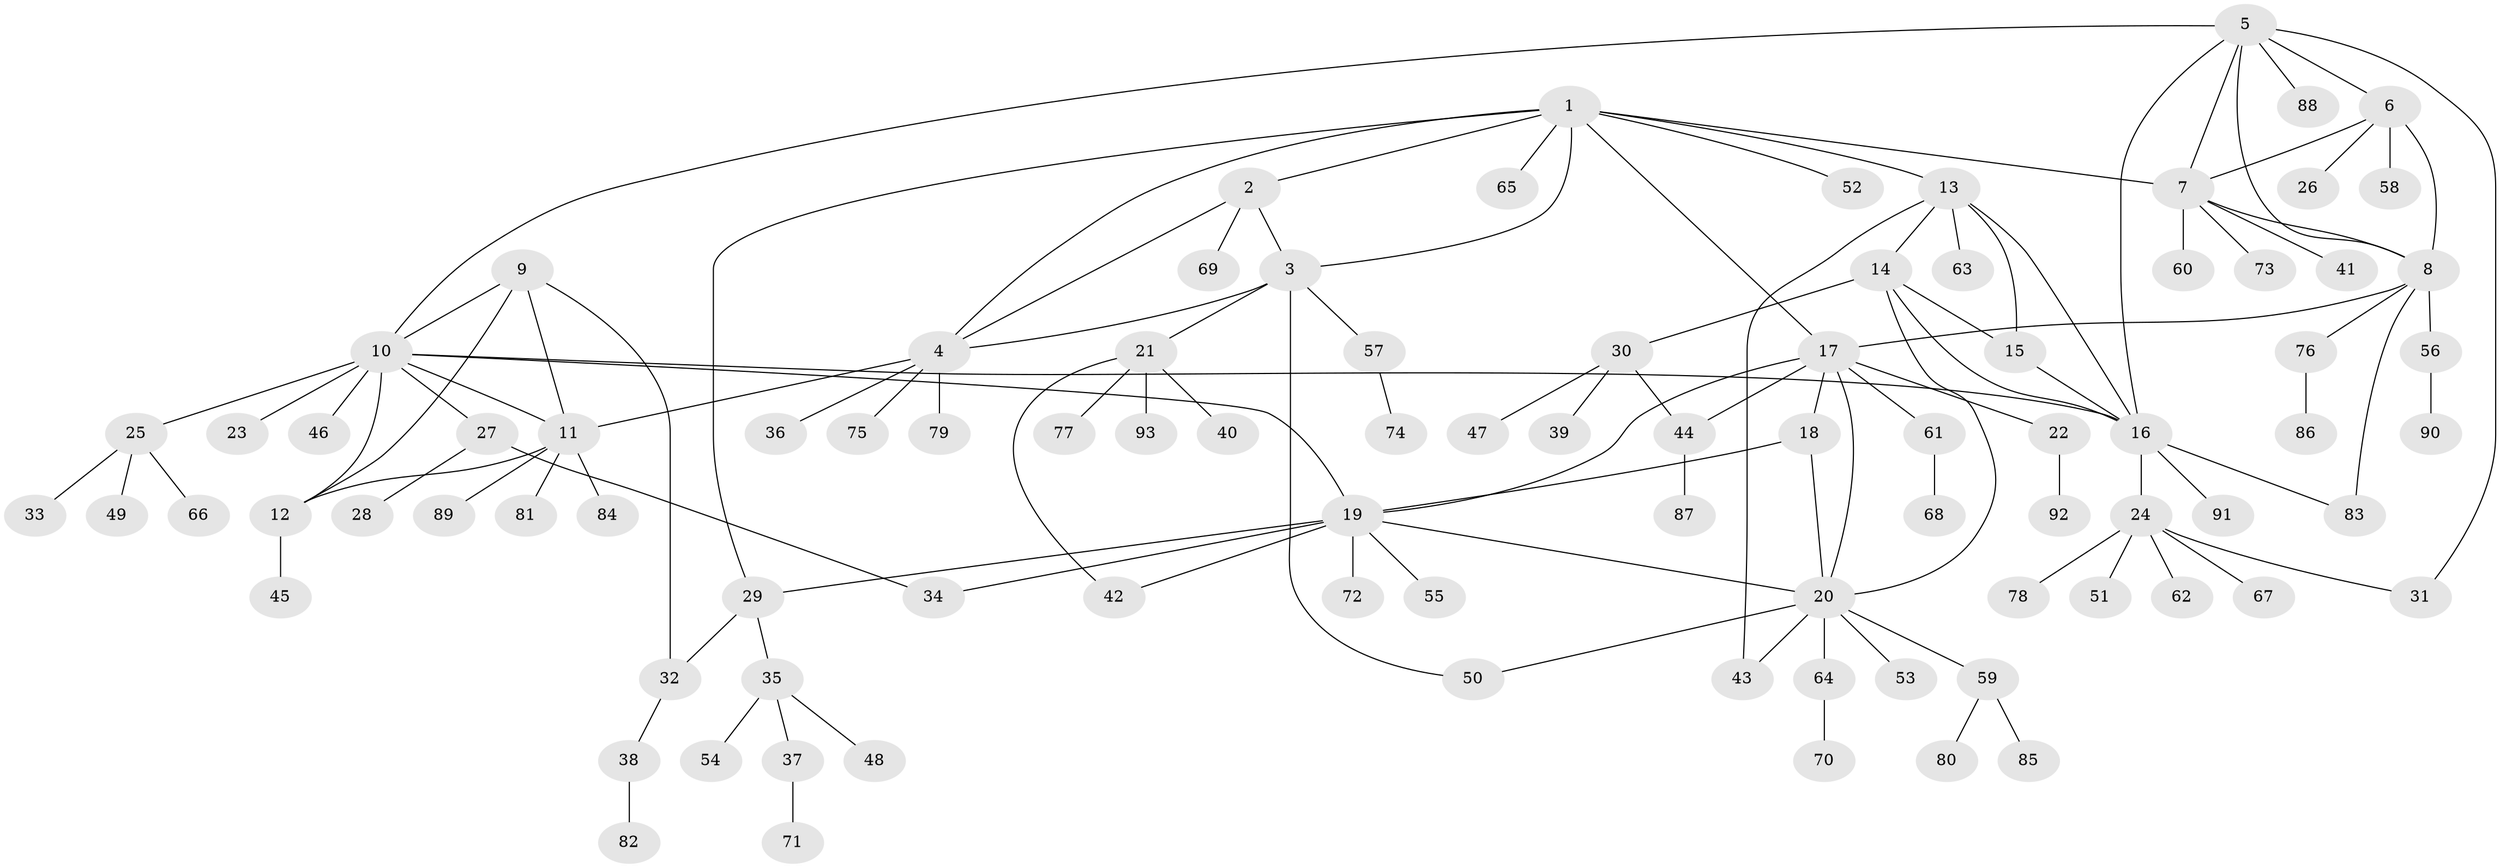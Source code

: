 // coarse degree distribution, {4: 0.02127659574468085, 5: 0.14893617021276595, 3: 0.14893617021276595, 8: 0.02127659574468085, 2: 0.0851063829787234, 7: 0.0851063829787234, 6: 0.06382978723404255, 1: 0.425531914893617}
// Generated by graph-tools (version 1.1) at 2025/37/03/04/25 23:37:33]
// undirected, 93 vertices, 122 edges
graph export_dot {
  node [color=gray90,style=filled];
  1;
  2;
  3;
  4;
  5;
  6;
  7;
  8;
  9;
  10;
  11;
  12;
  13;
  14;
  15;
  16;
  17;
  18;
  19;
  20;
  21;
  22;
  23;
  24;
  25;
  26;
  27;
  28;
  29;
  30;
  31;
  32;
  33;
  34;
  35;
  36;
  37;
  38;
  39;
  40;
  41;
  42;
  43;
  44;
  45;
  46;
  47;
  48;
  49;
  50;
  51;
  52;
  53;
  54;
  55;
  56;
  57;
  58;
  59;
  60;
  61;
  62;
  63;
  64;
  65;
  66;
  67;
  68;
  69;
  70;
  71;
  72;
  73;
  74;
  75;
  76;
  77;
  78;
  79;
  80;
  81;
  82;
  83;
  84;
  85;
  86;
  87;
  88;
  89;
  90;
  91;
  92;
  93;
  1 -- 2;
  1 -- 3;
  1 -- 4;
  1 -- 7;
  1 -- 13;
  1 -- 17;
  1 -- 29;
  1 -- 52;
  1 -- 65;
  2 -- 3;
  2 -- 4;
  2 -- 69;
  3 -- 4;
  3 -- 21;
  3 -- 50;
  3 -- 57;
  4 -- 11;
  4 -- 36;
  4 -- 75;
  4 -- 79;
  5 -- 6;
  5 -- 7;
  5 -- 8;
  5 -- 10;
  5 -- 16;
  5 -- 31;
  5 -- 88;
  6 -- 7;
  6 -- 8;
  6 -- 26;
  6 -- 58;
  7 -- 8;
  7 -- 41;
  7 -- 60;
  7 -- 73;
  8 -- 17;
  8 -- 56;
  8 -- 76;
  8 -- 83;
  9 -- 10;
  9 -- 11;
  9 -- 12;
  9 -- 32;
  10 -- 11;
  10 -- 12;
  10 -- 16;
  10 -- 19;
  10 -- 23;
  10 -- 25;
  10 -- 27;
  10 -- 46;
  11 -- 12;
  11 -- 81;
  11 -- 84;
  11 -- 89;
  12 -- 45;
  13 -- 14;
  13 -- 15;
  13 -- 16;
  13 -- 43;
  13 -- 63;
  14 -- 15;
  14 -- 16;
  14 -- 20;
  14 -- 30;
  15 -- 16;
  16 -- 24;
  16 -- 83;
  16 -- 91;
  17 -- 18;
  17 -- 19;
  17 -- 20;
  17 -- 22;
  17 -- 44;
  17 -- 61;
  18 -- 19;
  18 -- 20;
  19 -- 20;
  19 -- 29;
  19 -- 34;
  19 -- 42;
  19 -- 55;
  19 -- 72;
  20 -- 43;
  20 -- 50;
  20 -- 53;
  20 -- 59;
  20 -- 64;
  21 -- 40;
  21 -- 42;
  21 -- 77;
  21 -- 93;
  22 -- 92;
  24 -- 31;
  24 -- 51;
  24 -- 62;
  24 -- 67;
  24 -- 78;
  25 -- 33;
  25 -- 49;
  25 -- 66;
  27 -- 28;
  27 -- 34;
  29 -- 32;
  29 -- 35;
  30 -- 39;
  30 -- 44;
  30 -- 47;
  32 -- 38;
  35 -- 37;
  35 -- 48;
  35 -- 54;
  37 -- 71;
  38 -- 82;
  44 -- 87;
  56 -- 90;
  57 -- 74;
  59 -- 80;
  59 -- 85;
  61 -- 68;
  64 -- 70;
  76 -- 86;
}
